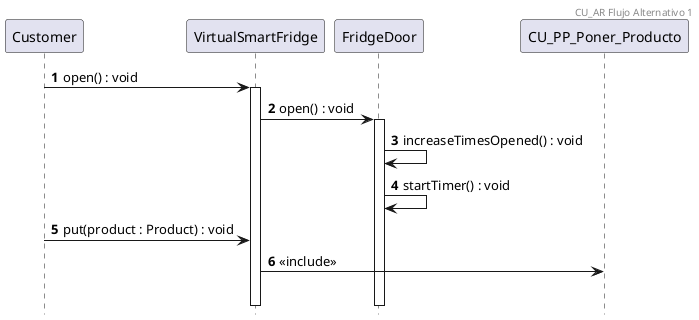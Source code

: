 @startuml

hide footbox
header CU_AR Flujo Alternativo 1
autonumber

Customer -> VirtualSmartFridge: open() : void
activate VirtualSmartFridge

VirtualSmartFridge -> FridgeDoor : open() : void
activate FridgeDoor

FridgeDoor -> FridgeDoor : increaseTimesOpened() : void
FridgeDoor -> FridgeDoor : startTimer() : void

Customer -> VirtualSmartFridge: put(product : Product) : void
VirtualSmartFridge -> CU_PP_Poner_Producto : <<include>>
|||

@enduml